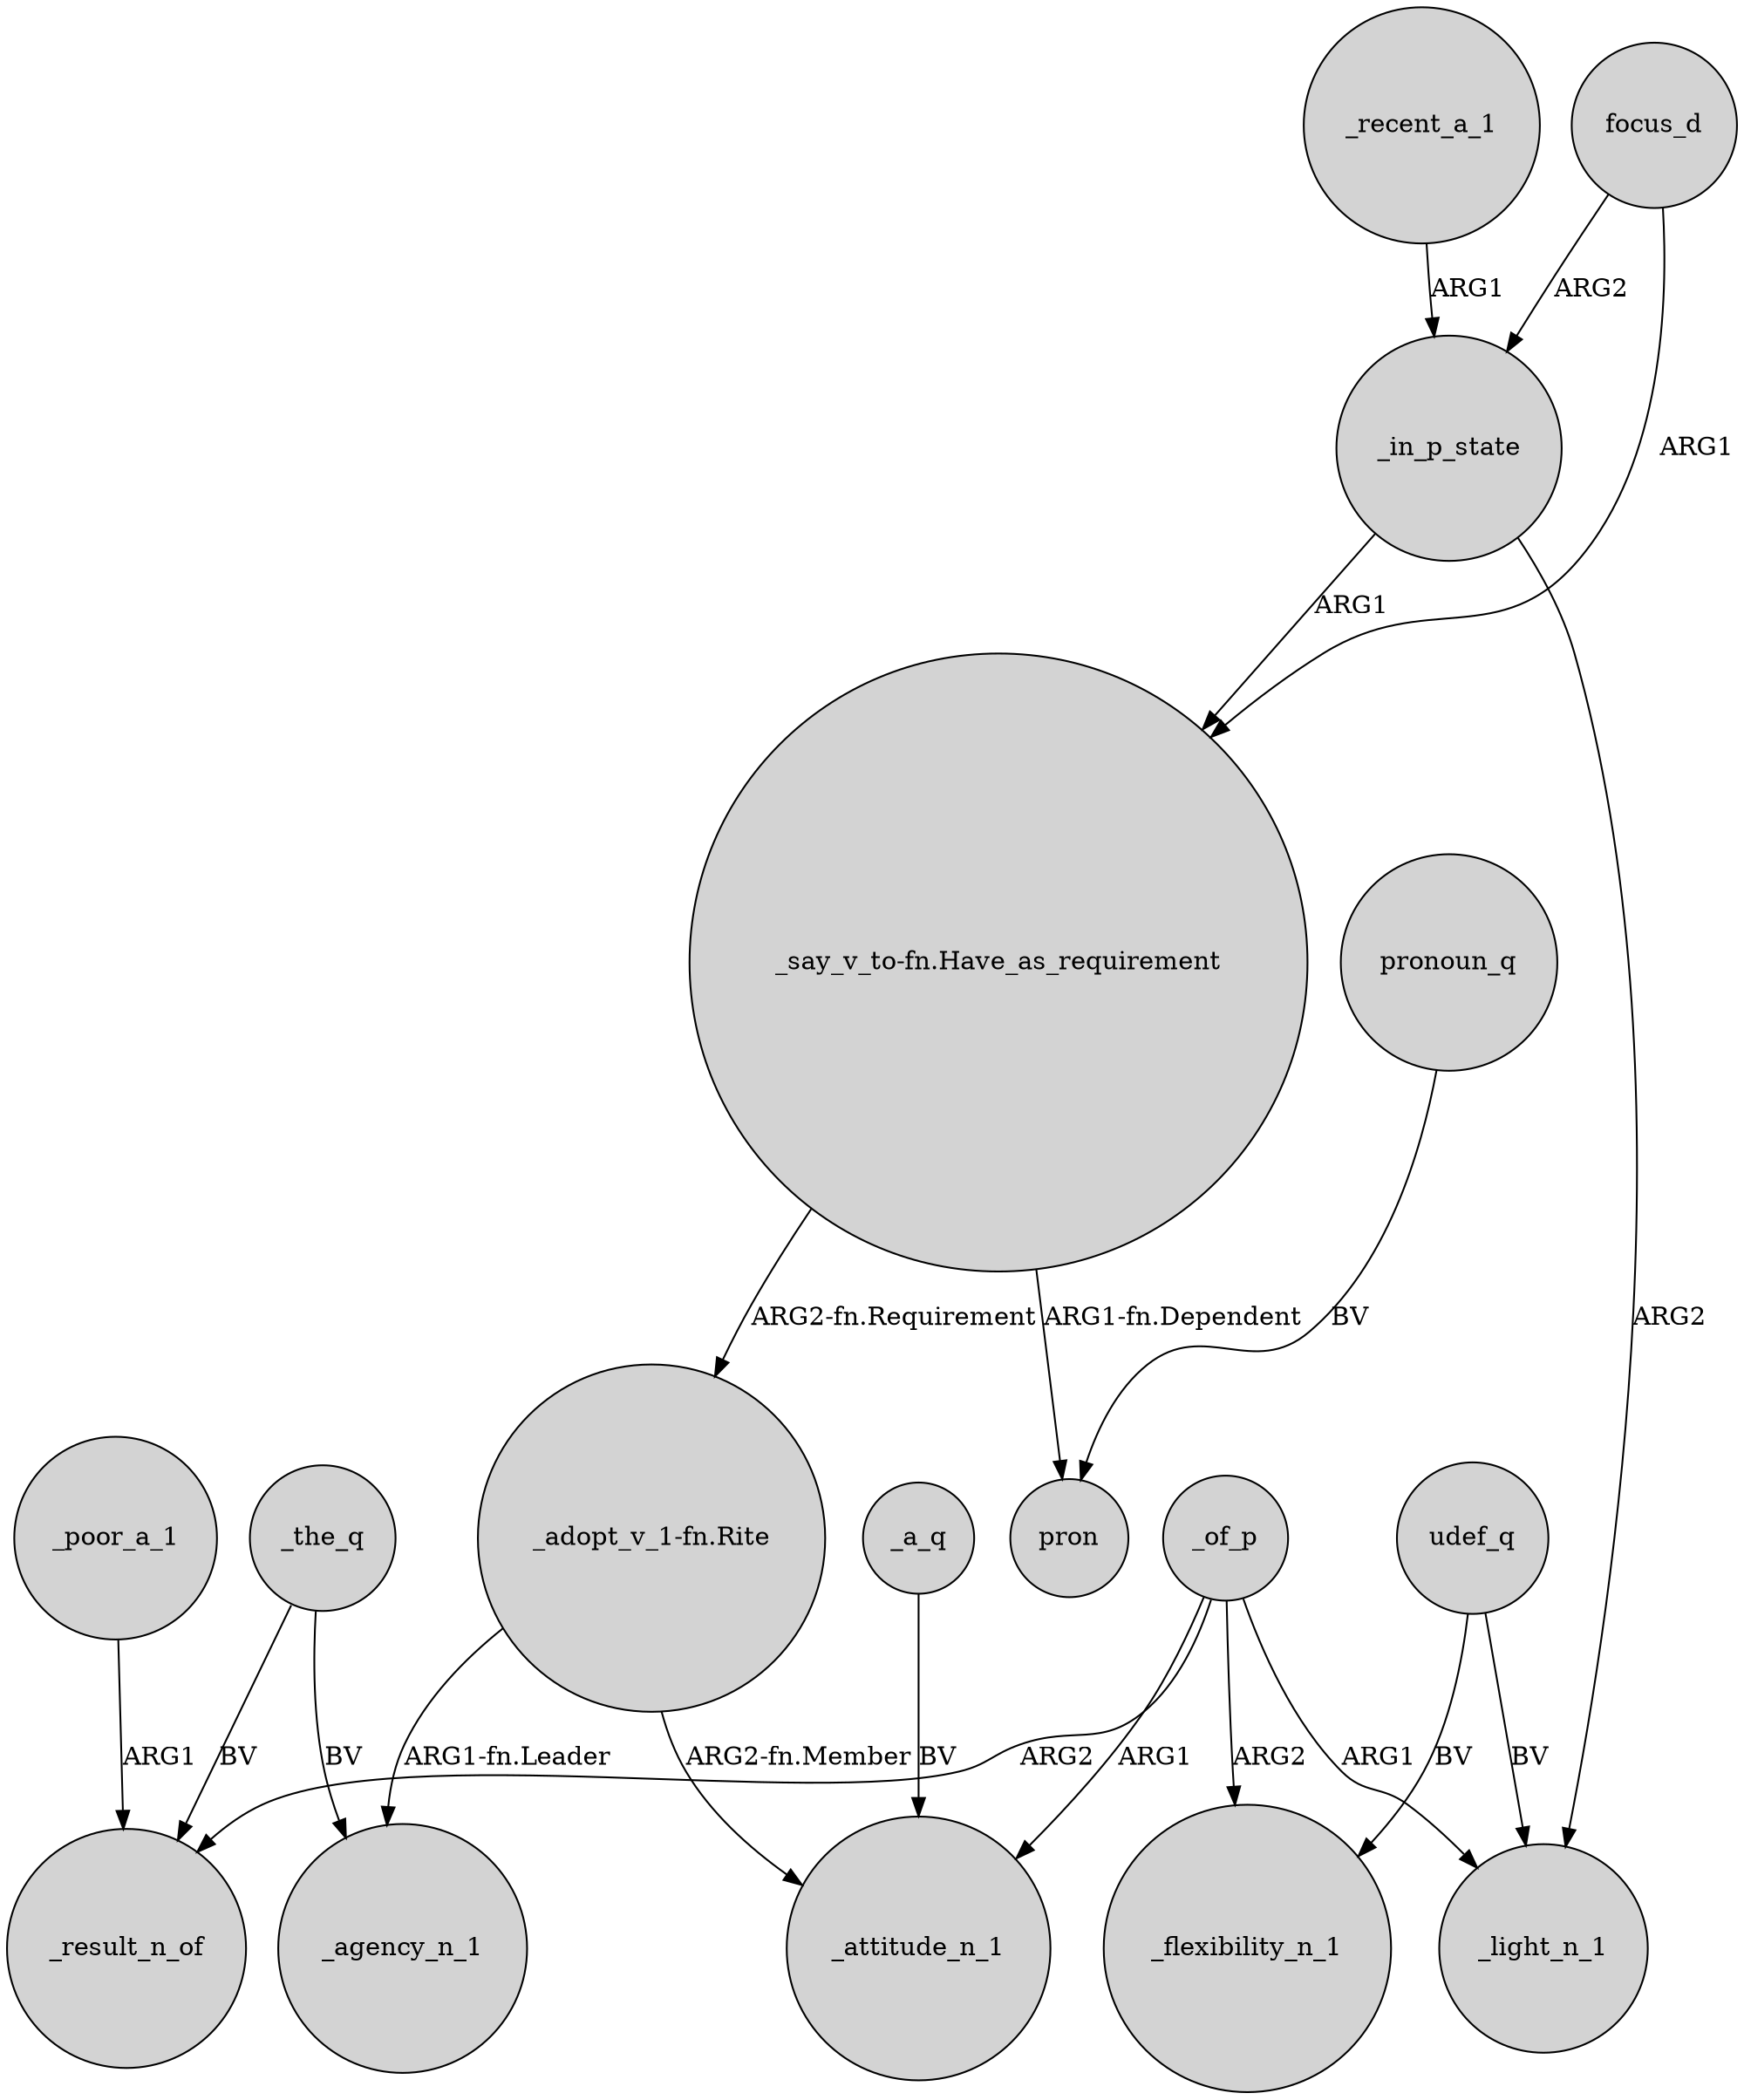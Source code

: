 digraph {
	node [shape=circle style=filled]
	_of_p -> _light_n_1 [label=ARG1]
	focus_d -> _in_p_state [label=ARG2]
	udef_q -> _light_n_1 [label=BV]
	udef_q -> _flexibility_n_1 [label=BV]
	_poor_a_1 -> _result_n_of [label=ARG1]
	focus_d -> "_say_v_to-fn.Have_as_requirement" [label=ARG1]
	_in_p_state -> "_say_v_to-fn.Have_as_requirement" [label=ARG1]
	_the_q -> _agency_n_1 [label=BV]
	"_say_v_to-fn.Have_as_requirement" -> "_adopt_v_1-fn.Rite" [label="ARG2-fn.Requirement"]
	"_adopt_v_1-fn.Rite" -> _attitude_n_1 [label="ARG2-fn.Member"]
	pronoun_q -> pron [label=BV]
	_of_p -> _result_n_of [label=ARG2]
	_the_q -> _result_n_of [label=BV]
	"_say_v_to-fn.Have_as_requirement" -> pron [label="ARG1-fn.Dependent"]
	_in_p_state -> _light_n_1 [label=ARG2]
	_of_p -> _flexibility_n_1 [label=ARG2]
	_of_p -> _attitude_n_1 [label=ARG1]
	_recent_a_1 -> _in_p_state [label=ARG1]
	"_adopt_v_1-fn.Rite" -> _agency_n_1 [label="ARG1-fn.Leader"]
	_a_q -> _attitude_n_1 [label=BV]
}

